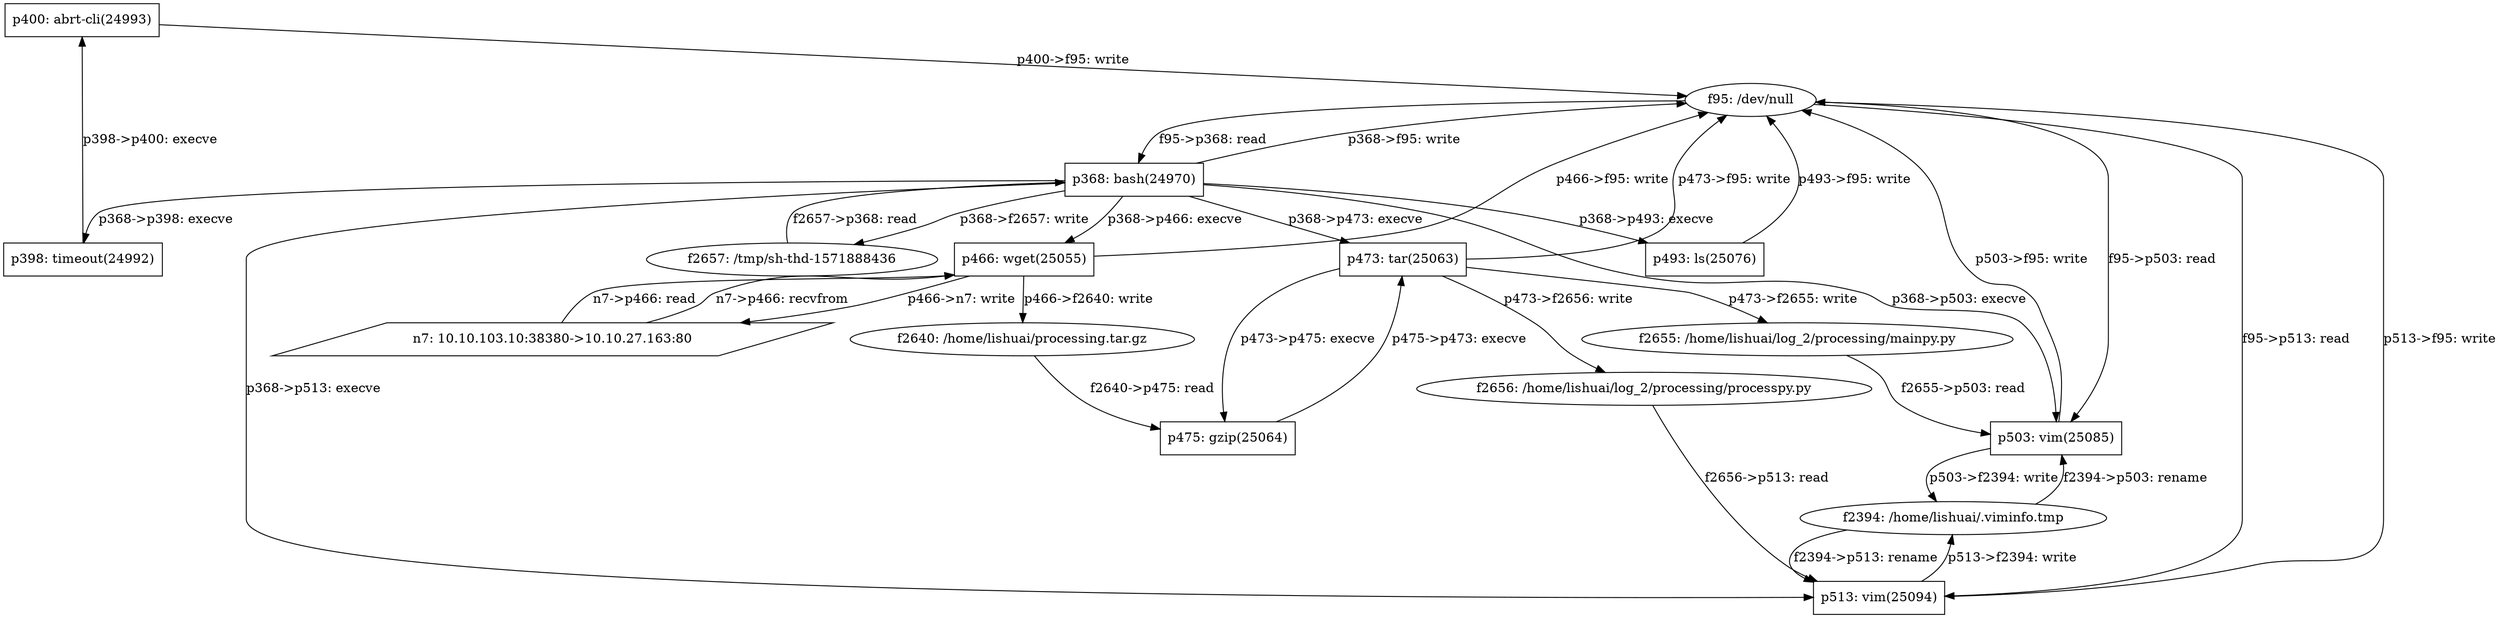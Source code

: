 digraph  {
p400 [label="p400: abrt-cli(24993)", shape=box];
p368 [label="p368: bash(24970)", shape=box];
p473 [label="p473: tar(25063)", shape=box];
p475 [label="p475: gzip(25064)", shape=box];
p493 [label="p493: ls(25076)", shape=box];
p503 [label="p503: vim(25085)", shape=box];
f2657 [label="f2657: /tmp/sh-thd-1571888436", shape=ellipse];
p398 [label="p398: timeout(24992)", shape=box];
p513 [label="p513: vim(25094)", shape=box];
f2394 [label="f2394: /home/lishuai/.viminfo.tmp", shape=ellipse];
f2655 [label="f2655: /home/lishuai/log_2/processing/mainpy.py", shape=ellipse];
f2656 [label="f2656: /home/lishuai/log_2/processing/processpy.py", shape=ellipse];
f95 [label="f95: /dev/null", shape=ellipse];
f2640 [label="f2640: /home/lishuai/processing.tar.gz", shape=ellipse];
p466 [label="p466: wget(25055)", shape=box];
n7 [label="n7: 10.10.103.10:38380->10.10.27.163:80", shape=parallelogram];
p400 -> f95  [key=0, label="p400->f95: write"];
p368 -> p473  [key=0, label="p368->p473: execve"];
p368 -> p493  [key=0, label="p368->p493: execve"];
p368 -> p503  [key=0, label="p368->p503: execve"];
p368 -> f95  [key=0, label="p368->f95: write"];
p368 -> p398  [key=0, label="p368->p398: execve"];
p368 -> p513  [key=0, label="p368->p513: execve"];
p368 -> f2657  [key=0, label="p368->f2657: write"];
p368 -> p466  [key=0, label="p368->p466: execve"];
p473 -> p475  [key=0, label="p473->p475: execve"];
p473 -> f2655  [key=0, label="p473->f2655: write"];
p473 -> f2656  [key=0, label="p473->f2656: write"];
p473 -> f95  [key=0, label="p473->f95: write"];
p475 -> p473  [key=0, label="p475->p473: execve"];
p493 -> f95  [key=0, label="p493->f95: write"];
p503 -> f2394  [key=0, label="p503->f2394: write"];
p503 -> f95  [key=0, label="p503->f95: write"];
f2657 -> p368  [key=0, label="f2657->p368: read"];
p398 -> p400  [key=0, label="p398->p400: execve"];
p513 -> f2394  [key=0, label="p513->f2394: write"];
p513 -> f95  [key=0, label="p513->f95: write"];
f2394 -> p503  [key=0, label="f2394->p503: rename"];
f2394 -> p513  [key=0, label="f2394->p513: rename"];
f2655 -> p503  [key=0, label="f2655->p503: read"];
f2656 -> p513  [key=0, label="f2656->p513: read"];
f95 -> p368  [key=0, label="f95->p368: read"];
f95 -> p503  [key=0, label="f95->p503: read"];
f95 -> p513  [key=0, label="f95->p513: read"];
f2640 -> p475  [key=0, label="f2640->p475: read"];
p466 -> f2640  [key=0, label="p466->f2640: write"];
p466 -> n7  [key=0, label="p466->n7: write"];
p466 -> f95  [key=0, label="p466->f95: write"];
n7 -> p466  [key=0, label="n7->p466: read"];
n7 -> p466  [key=1, label="n7->p466: recvfrom"];
}
